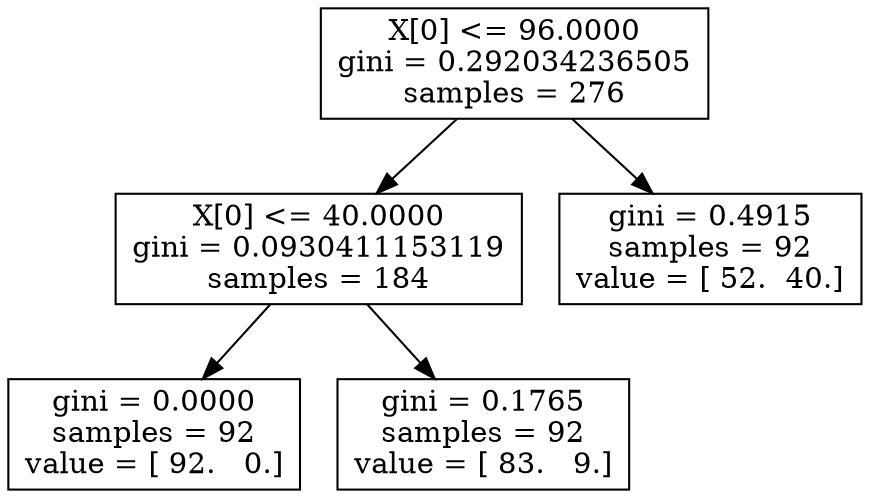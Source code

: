 digraph Tree {
0 [label="X[0] <= 96.0000\ngini = 0.292034236505\nsamples = 276", shape="box"] ;
1 [label="X[0] <= 40.0000\ngini = 0.0930411153119\nsamples = 184", shape="box"] ;
0 -> 1 ;
2 [label="gini = 0.0000\nsamples = 92\nvalue = [ 92.   0.]", shape="box"] ;
1 -> 2 ;
3 [label="gini = 0.1765\nsamples = 92\nvalue = [ 83.   9.]", shape="box"] ;
1 -> 3 ;
4 [label="gini = 0.4915\nsamples = 92\nvalue = [ 52.  40.]", shape="box"] ;
0 -> 4 ;
}
